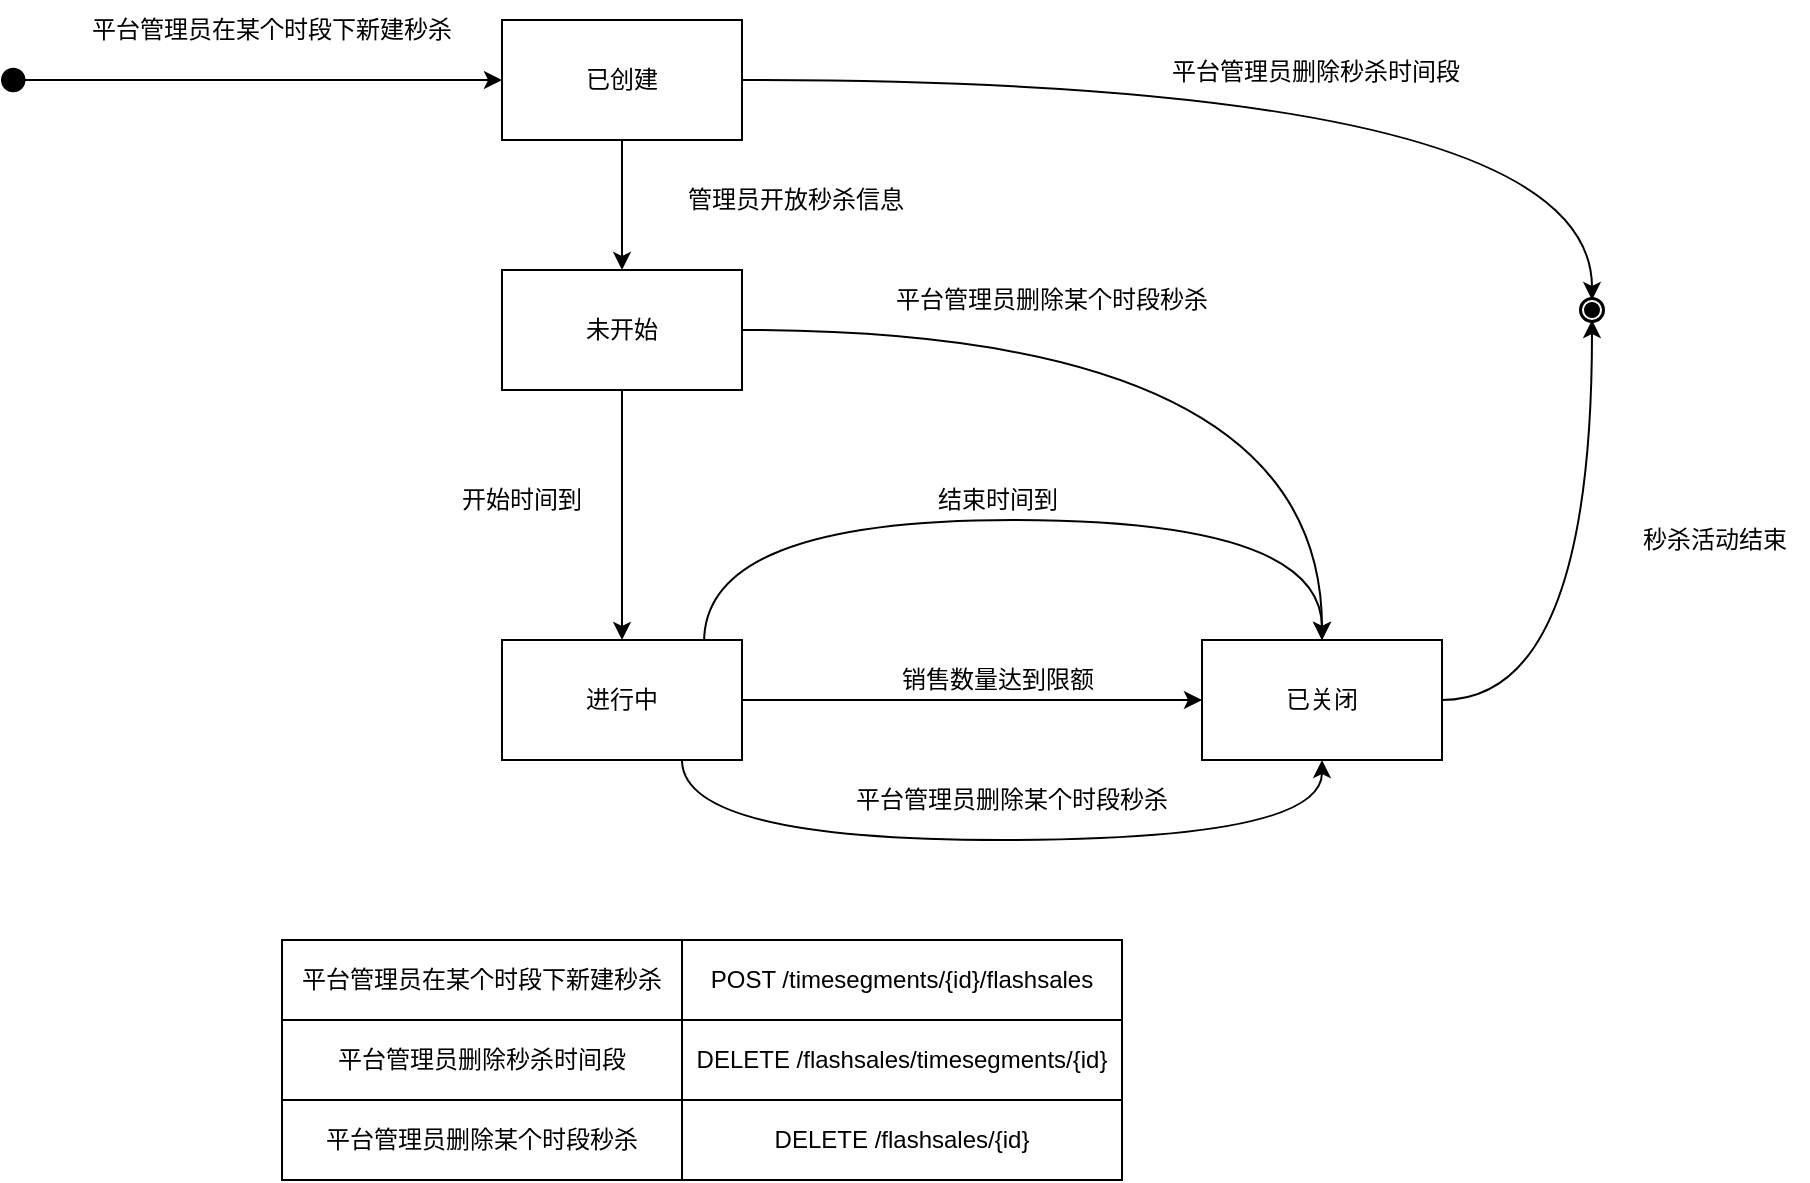 <mxfile version="13.8.8" type="github">
  <diagram id="v563zlm0SLZjSlG3yGTz" name="Page-1">
    <mxGraphModel dx="1384" dy="699" grid="1" gridSize="10" guides="1" tooltips="1" connect="1" arrows="1" fold="1" page="1" pageScale="1" pageWidth="827" pageHeight="1169" math="0" shadow="0">
      <root>
        <mxCell id="0" />
        <mxCell id="1" parent="0" />
        <mxCell id="F_KAV1UvmDDsLSGFxsyZ-1" value="" style="shape=mxgraph.bpmn.shape;html=1;verticalLabelPosition=bottom;labelBackgroundColor=#ffffff;verticalAlign=top;align=center;perimeter=ellipsePerimeter;outlineConnect=0;outline=end;symbol=terminate;shadow=0;" parent="1" vertex="1">
          <mxGeometry x="880" y="160" width="10" height="10" as="geometry" />
        </mxCell>
        <mxCell id="F_KAV1UvmDDsLSGFxsyZ-2" style="edgeStyle=orthogonalEdgeStyle;rounded=0;orthogonalLoop=1;jettySize=auto;html=1;" parent="1" source="F_KAV1UvmDDsLSGFxsyZ-3" target="F_KAV1UvmDDsLSGFxsyZ-21" edge="1">
          <mxGeometry relative="1" as="geometry" />
        </mxCell>
        <mxCell id="F_KAV1UvmDDsLSGFxsyZ-3" value="" style="ellipse;whiteSpace=wrap;html=1;aspect=fixed;shadow=0;fillColor=#000000;" parent="1" vertex="1">
          <mxGeometry x="90" y="44.38" width="11.25" height="11.25" as="geometry" />
        </mxCell>
        <mxCell id="F_KAV1UvmDDsLSGFxsyZ-4" style="edgeStyle=orthogonalEdgeStyle;rounded=0;orthogonalLoop=1;jettySize=auto;html=1;" parent="1" source="F_KAV1UvmDDsLSGFxsyZ-6" target="F_KAV1UvmDDsLSGFxsyZ-13" edge="1">
          <mxGeometry relative="1" as="geometry" />
        </mxCell>
        <mxCell id="F_KAV1UvmDDsLSGFxsyZ-5" style="edgeStyle=orthogonalEdgeStyle;rounded=0;orthogonalLoop=1;jettySize=auto;html=1;curved=1;" parent="1" source="F_KAV1UvmDDsLSGFxsyZ-6" target="F_KAV1UvmDDsLSGFxsyZ-8" edge="1">
          <mxGeometry relative="1" as="geometry" />
        </mxCell>
        <mxCell id="F_KAV1UvmDDsLSGFxsyZ-6" value="未开始" style="rounded=0;whiteSpace=wrap;html=1;shadow=0;fillColor=#FFFFFF;" parent="1" vertex="1">
          <mxGeometry x="340" y="145" width="120" height="60" as="geometry" />
        </mxCell>
        <mxCell id="F_KAV1UvmDDsLSGFxsyZ-7" style="edgeStyle=orthogonalEdgeStyle;rounded=0;orthogonalLoop=1;jettySize=auto;html=1;curved=1;" parent="1" source="F_KAV1UvmDDsLSGFxsyZ-8" target="F_KAV1UvmDDsLSGFxsyZ-1" edge="1">
          <mxGeometry relative="1" as="geometry" />
        </mxCell>
        <mxCell id="F_KAV1UvmDDsLSGFxsyZ-8" value="已关闭" style="rounded=0;whiteSpace=wrap;html=1;shadow=0;fillColor=#FFFFFF;" parent="1" vertex="1">
          <mxGeometry x="690" y="330" width="120" height="60" as="geometry" />
        </mxCell>
        <mxCell id="F_KAV1UvmDDsLSGFxsyZ-9" value="&lt;span&gt;&lt;span&gt;平台管理员在某个时段下新建秒杀&lt;/span&gt;&lt;/span&gt;" style="text;html=1;strokeColor=none;fillColor=none;align=center;verticalAlign=middle;whiteSpace=wrap;rounded=0;shadow=0;" parent="1" vertex="1">
          <mxGeometry x="130" y="10" width="190" height="30" as="geometry" />
        </mxCell>
        <mxCell id="F_KAV1UvmDDsLSGFxsyZ-10" style="edgeStyle=orthogonalEdgeStyle;rounded=0;orthogonalLoop=1;jettySize=auto;html=1;curved=1;exitX=0.842;exitY=0.017;exitDx=0;exitDy=0;exitPerimeter=0;entryX=0.5;entryY=0;entryDx=0;entryDy=0;" parent="1" source="F_KAV1UvmDDsLSGFxsyZ-13" target="F_KAV1UvmDDsLSGFxsyZ-8" edge="1">
          <mxGeometry relative="1" as="geometry">
            <Array as="points">
              <mxPoint x="441" y="270" />
              <mxPoint x="750" y="270" />
            </Array>
          </mxGeometry>
        </mxCell>
        <mxCell id="F_KAV1UvmDDsLSGFxsyZ-11" style="edgeStyle=orthogonalEdgeStyle;rounded=0;orthogonalLoop=1;jettySize=auto;html=1;curved=1;exitX=0.75;exitY=1;exitDx=0;exitDy=0;" parent="1" source="F_KAV1UvmDDsLSGFxsyZ-13" target="F_KAV1UvmDDsLSGFxsyZ-8" edge="1">
          <mxGeometry relative="1" as="geometry">
            <Array as="points">
              <mxPoint x="430" y="430" />
              <mxPoint x="750" y="430" />
            </Array>
          </mxGeometry>
        </mxCell>
        <mxCell id="F_KAV1UvmDDsLSGFxsyZ-12" style="edgeStyle=orthogonalEdgeStyle;curved=1;rounded=0;orthogonalLoop=1;jettySize=auto;html=1;" parent="1" source="F_KAV1UvmDDsLSGFxsyZ-13" target="F_KAV1UvmDDsLSGFxsyZ-8" edge="1">
          <mxGeometry relative="1" as="geometry" />
        </mxCell>
        <mxCell id="F_KAV1UvmDDsLSGFxsyZ-13" value="进行中" style="rounded=0;whiteSpace=wrap;html=1;shadow=0;fillColor=#FFFFFF;" parent="1" vertex="1">
          <mxGeometry x="340" y="330" width="120" height="60" as="geometry" />
        </mxCell>
        <mxCell id="F_KAV1UvmDDsLSGFxsyZ-14" value="开始时间到" style="text;html=1;strokeColor=none;fillColor=none;align=center;verticalAlign=middle;whiteSpace=wrap;rounded=0;shadow=0;" parent="1" vertex="1">
          <mxGeometry x="310" y="250" width="80" height="20" as="geometry" />
        </mxCell>
        <mxCell id="F_KAV1UvmDDsLSGFxsyZ-15" value="结束时间到" style="text;html=1;strokeColor=none;fillColor=none;align=center;verticalAlign=middle;whiteSpace=wrap;rounded=0;shadow=0;" parent="1" vertex="1">
          <mxGeometry x="553" y="250" width="70" height="20" as="geometry" />
        </mxCell>
        <mxCell id="F_KAV1UvmDDsLSGFxsyZ-16" value="销售数量达到限额" style="text;html=1;strokeColor=none;fillColor=none;align=center;verticalAlign=middle;whiteSpace=wrap;rounded=0;shadow=0;" parent="1" vertex="1">
          <mxGeometry x="538" y="340" width="100" height="20" as="geometry" />
        </mxCell>
        <mxCell id="F_KAV1UvmDDsLSGFxsyZ-17" value="&lt;span&gt;&lt;span&gt;平台管理员删除某个时段秒杀&lt;/span&gt;&lt;/span&gt;" style="text;html=1;strokeColor=none;fillColor=none;align=center;verticalAlign=middle;whiteSpace=wrap;rounded=0;shadow=0;" parent="1" vertex="1">
          <mxGeometry x="530" y="150" width="170" height="20" as="geometry" />
        </mxCell>
        <mxCell id="F_KAV1UvmDDsLSGFxsyZ-18" value="秒杀活动结束" style="text;html=1;strokeColor=none;fillColor=none;align=center;verticalAlign=middle;whiteSpace=wrap;rounded=0;shadow=0;" parent="1" vertex="1">
          <mxGeometry x="900" y="270" width="93" height="20" as="geometry" />
        </mxCell>
        <mxCell id="F_KAV1UvmDDsLSGFxsyZ-20" style="edgeStyle=orthogonalEdgeStyle;rounded=0;orthogonalLoop=1;jettySize=auto;html=1;" parent="1" source="F_KAV1UvmDDsLSGFxsyZ-21" target="F_KAV1UvmDDsLSGFxsyZ-6" edge="1">
          <mxGeometry relative="1" as="geometry" />
        </mxCell>
        <mxCell id="F_KAV1UvmDDsLSGFxsyZ-29" style="edgeStyle=orthogonalEdgeStyle;rounded=0;orthogonalLoop=1;jettySize=auto;html=1;entryX=0.5;entryY=0;entryDx=0;entryDy=0;curved=1;" parent="1" source="F_KAV1UvmDDsLSGFxsyZ-21" target="F_KAV1UvmDDsLSGFxsyZ-1" edge="1">
          <mxGeometry relative="1" as="geometry" />
        </mxCell>
        <mxCell id="F_KAV1UvmDDsLSGFxsyZ-21" value="已创建" style="rounded=0;whiteSpace=wrap;html=1;" parent="1" vertex="1">
          <mxGeometry x="340" y="20" width="120" height="60" as="geometry" />
        </mxCell>
        <mxCell id="F_KAV1UvmDDsLSGFxsyZ-22" value="管理员开放秒杀信息" style="text;html=1;strokeColor=none;fillColor=none;align=center;verticalAlign=middle;whiteSpace=wrap;rounded=0;" parent="1" vertex="1">
          <mxGeometry x="414" y="100" width="146" height="20" as="geometry" />
        </mxCell>
        <mxCell id="F_KAV1UvmDDsLSGFxsyZ-25" value="&lt;span&gt;&lt;span&gt;平台管理员删除某个时段秒杀&lt;/span&gt;&lt;/span&gt;" style="text;html=1;strokeColor=none;fillColor=none;align=center;verticalAlign=middle;whiteSpace=wrap;rounded=0;shadow=0;" parent="1" vertex="1">
          <mxGeometry x="510" y="400" width="170" height="20" as="geometry" />
        </mxCell>
        <mxCell id="F_KAV1UvmDDsLSGFxsyZ-32" value="&lt;span&gt;&lt;span&gt;平台管理员删除秒杀时间段&lt;/span&gt;&lt;/span&gt;" style="text;html=1;strokeColor=none;fillColor=none;align=center;verticalAlign=middle;whiteSpace=wrap;rounded=0;" parent="1" vertex="1">
          <mxGeometry x="667" y="35.63" width="160" height="20" as="geometry" />
        </mxCell>
        <mxCell id="NDu7a3biPOEB3gCrieuu-1" value="" style="shape=table;html=1;whiteSpace=wrap;startSize=0;container=1;collapsible=0;childLayout=tableLayout;" vertex="1" parent="1">
          <mxGeometry x="230" y="480" width="420" height="120" as="geometry" />
        </mxCell>
        <mxCell id="NDu7a3biPOEB3gCrieuu-2" value="" style="shape=partialRectangle;html=1;whiteSpace=wrap;collapsible=0;dropTarget=0;pointerEvents=0;fillColor=none;top=0;left=0;bottom=0;right=0;points=[[0,0.5],[1,0.5]];portConstraint=eastwest;" vertex="1" parent="NDu7a3biPOEB3gCrieuu-1">
          <mxGeometry width="420" height="40" as="geometry" />
        </mxCell>
        <mxCell id="NDu7a3biPOEB3gCrieuu-3" value="平台管理员在某个时段下新建秒杀" style="shape=partialRectangle;html=1;whiteSpace=wrap;connectable=0;overflow=hidden;fillColor=none;top=0;left=0;bottom=0;right=0;" vertex="1" parent="NDu7a3biPOEB3gCrieuu-2">
          <mxGeometry width="200" height="40" as="geometry" />
        </mxCell>
        <mxCell id="NDu7a3biPOEB3gCrieuu-4" value="POST /timesegments/{id}/flashsales" style="shape=partialRectangle;html=1;whiteSpace=wrap;connectable=0;overflow=hidden;fillColor=none;top=0;left=0;bottom=0;right=0;" vertex="1" parent="NDu7a3biPOEB3gCrieuu-2">
          <mxGeometry x="200" width="220" height="40" as="geometry" />
        </mxCell>
        <mxCell id="NDu7a3biPOEB3gCrieuu-5" value="" style="shape=partialRectangle;html=1;whiteSpace=wrap;collapsible=0;dropTarget=0;pointerEvents=0;fillColor=none;top=0;left=0;bottom=0;right=0;points=[[0,0.5],[1,0.5]];portConstraint=eastwest;" vertex="1" parent="NDu7a3biPOEB3gCrieuu-1">
          <mxGeometry y="40" width="420" height="40" as="geometry" />
        </mxCell>
        <mxCell id="NDu7a3biPOEB3gCrieuu-6" value="平台管理员删除秒杀时间段" style="shape=partialRectangle;html=1;whiteSpace=wrap;connectable=0;overflow=hidden;fillColor=none;top=0;left=0;bottom=0;right=0;" vertex="1" parent="NDu7a3biPOEB3gCrieuu-5">
          <mxGeometry width="200" height="40" as="geometry" />
        </mxCell>
        <mxCell id="NDu7a3biPOEB3gCrieuu-7" value="DELETE /flashsales/timesegments/{id}" style="shape=partialRectangle;html=1;whiteSpace=wrap;connectable=0;overflow=hidden;fillColor=none;top=0;left=0;bottom=0;right=0;" vertex="1" parent="NDu7a3biPOEB3gCrieuu-5">
          <mxGeometry x="200" width="220" height="40" as="geometry" />
        </mxCell>
        <mxCell id="NDu7a3biPOEB3gCrieuu-8" value="" style="shape=partialRectangle;html=1;whiteSpace=wrap;collapsible=0;dropTarget=0;pointerEvents=0;fillColor=none;top=0;left=0;bottom=0;right=0;points=[[0,0.5],[1,0.5]];portConstraint=eastwest;" vertex="1" parent="NDu7a3biPOEB3gCrieuu-1">
          <mxGeometry y="80" width="420" height="40" as="geometry" />
        </mxCell>
        <mxCell id="NDu7a3biPOEB3gCrieuu-9" value="平台管理员删除某个时段秒杀" style="shape=partialRectangle;html=1;whiteSpace=wrap;connectable=0;overflow=hidden;fillColor=none;top=0;left=0;bottom=0;right=0;" vertex="1" parent="NDu7a3biPOEB3gCrieuu-8">
          <mxGeometry width="200" height="40" as="geometry" />
        </mxCell>
        <mxCell id="NDu7a3biPOEB3gCrieuu-10" value="DELETE /flashsales/{id}" style="shape=partialRectangle;html=1;whiteSpace=wrap;connectable=0;overflow=hidden;fillColor=none;top=0;left=0;bottom=0;right=0;" vertex="1" parent="NDu7a3biPOEB3gCrieuu-8">
          <mxGeometry x="200" width="220" height="40" as="geometry" />
        </mxCell>
      </root>
    </mxGraphModel>
  </diagram>
</mxfile>
